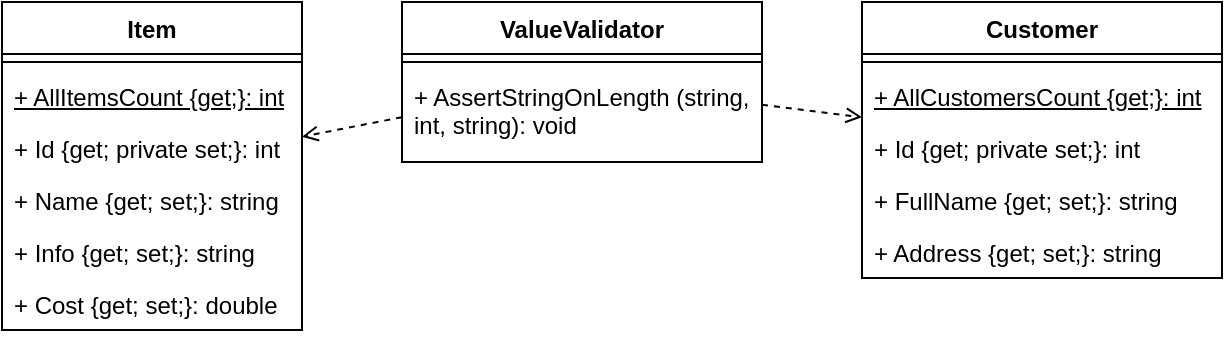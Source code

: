 <mxfile version="24.7.14">
  <diagram name="Страница — 1" id="cyyqTEQfqlTlpgTbPCYP">
    <mxGraphModel dx="819" dy="455" grid="1" gridSize="10" guides="1" tooltips="1" connect="1" arrows="1" fold="1" page="1" pageScale="1" pageWidth="827" pageHeight="1169" math="0" shadow="0">
      <root>
        <mxCell id="0" />
        <mxCell id="1" parent="0" />
        <mxCell id="aCuDsNtKosJYIBM2p1oK-1" value="Item" style="swimlane;fontStyle=1;align=center;verticalAlign=top;childLayout=stackLayout;horizontal=1;startSize=26;horizontalStack=0;resizeParent=1;resizeParentMax=0;resizeLast=0;collapsible=1;marginBottom=0;whiteSpace=wrap;html=1;" vertex="1" parent="1">
          <mxGeometry x="80" y="40" width="150" height="164" as="geometry">
            <mxRectangle x="190" y="80" width="100" height="30" as="alternateBounds" />
          </mxGeometry>
        </mxCell>
        <mxCell id="aCuDsNtKosJYIBM2p1oK-3" value="" style="line;strokeWidth=1;fillColor=none;align=left;verticalAlign=middle;spacingTop=-1;spacingLeft=3;spacingRight=3;rotatable=0;labelPosition=right;points=[];portConstraint=eastwest;strokeColor=inherit;" vertex="1" parent="aCuDsNtKosJYIBM2p1oK-1">
          <mxGeometry y="26" width="150" height="8" as="geometry" />
        </mxCell>
        <mxCell id="aCuDsNtKosJYIBM2p1oK-4" value="&lt;u&gt;+ AllItemsCount {get;}: int&lt;/u&gt;" style="text;strokeColor=none;fillColor=none;align=left;verticalAlign=top;spacingLeft=4;spacingRight=4;overflow=hidden;rotatable=0;points=[[0,0.5],[1,0.5]];portConstraint=eastwest;whiteSpace=wrap;html=1;" vertex="1" parent="aCuDsNtKosJYIBM2p1oK-1">
          <mxGeometry y="34" width="150" height="26" as="geometry" />
        </mxCell>
        <mxCell id="aCuDsNtKosJYIBM2p1oK-12" value="+ Id {get; private set;}: int" style="text;strokeColor=none;fillColor=none;align=left;verticalAlign=top;spacingLeft=4;spacingRight=4;overflow=hidden;rotatable=0;points=[[0,0.5],[1,0.5]];portConstraint=eastwest;whiteSpace=wrap;html=1;" vertex="1" parent="aCuDsNtKosJYIBM2p1oK-1">
          <mxGeometry y="60" width="150" height="26" as="geometry" />
        </mxCell>
        <mxCell id="aCuDsNtKosJYIBM2p1oK-11" value="+ Name {get; set;}: string" style="text;strokeColor=none;fillColor=none;align=left;verticalAlign=top;spacingLeft=4;spacingRight=4;overflow=hidden;rotatable=0;points=[[0,0.5],[1,0.5]];portConstraint=eastwest;whiteSpace=wrap;html=1;" vertex="1" parent="aCuDsNtKosJYIBM2p1oK-1">
          <mxGeometry y="86" width="150" height="26" as="geometry" />
        </mxCell>
        <mxCell id="aCuDsNtKosJYIBM2p1oK-10" value="+ Info {get; set;}: string" style="text;strokeColor=none;fillColor=none;align=left;verticalAlign=top;spacingLeft=4;spacingRight=4;overflow=hidden;rotatable=0;points=[[0,0.5],[1,0.5]];portConstraint=eastwest;whiteSpace=wrap;html=1;" vertex="1" parent="aCuDsNtKosJYIBM2p1oK-1">
          <mxGeometry y="112" width="150" height="26" as="geometry" />
        </mxCell>
        <mxCell id="aCuDsNtKosJYIBM2p1oK-9" value="+ Cost {get; set;}: double" style="text;strokeColor=none;fillColor=none;align=left;verticalAlign=top;spacingLeft=4;spacingRight=4;overflow=hidden;rotatable=0;points=[[0,0.5],[1,0.5]];portConstraint=eastwest;whiteSpace=wrap;html=1;" vertex="1" parent="aCuDsNtKosJYIBM2p1oK-1">
          <mxGeometry y="138" width="150" height="26" as="geometry" />
        </mxCell>
        <mxCell id="aCuDsNtKosJYIBM2p1oK-13" value="Customer" style="swimlane;fontStyle=1;align=center;verticalAlign=top;childLayout=stackLayout;horizontal=1;startSize=26;horizontalStack=0;resizeParent=1;resizeParentMax=0;resizeLast=0;collapsible=1;marginBottom=0;whiteSpace=wrap;html=1;" vertex="1" parent="1">
          <mxGeometry x="510" y="40" width="180" height="138" as="geometry">
            <mxRectangle x="190" y="80" width="100" height="30" as="alternateBounds" />
          </mxGeometry>
        </mxCell>
        <mxCell id="aCuDsNtKosJYIBM2p1oK-14" value="" style="line;strokeWidth=1;fillColor=none;align=left;verticalAlign=middle;spacingTop=-1;spacingLeft=3;spacingRight=3;rotatable=0;labelPosition=right;points=[];portConstraint=eastwest;strokeColor=inherit;" vertex="1" parent="aCuDsNtKosJYIBM2p1oK-13">
          <mxGeometry y="26" width="180" height="8" as="geometry" />
        </mxCell>
        <mxCell id="aCuDsNtKosJYIBM2p1oK-15" value="&lt;u&gt;+ AllCustomersCount {get;}: int&lt;/u&gt;" style="text;strokeColor=none;fillColor=none;align=left;verticalAlign=top;spacingLeft=4;spacingRight=4;overflow=hidden;rotatable=0;points=[[0,0.5],[1,0.5]];portConstraint=eastwest;whiteSpace=wrap;html=1;" vertex="1" parent="aCuDsNtKosJYIBM2p1oK-13">
          <mxGeometry y="34" width="180" height="26" as="geometry" />
        </mxCell>
        <mxCell id="aCuDsNtKosJYIBM2p1oK-16" value="+ Id {get; private set;}: int" style="text;strokeColor=none;fillColor=none;align=left;verticalAlign=top;spacingLeft=4;spacingRight=4;overflow=hidden;rotatable=0;points=[[0,0.5],[1,0.5]];portConstraint=eastwest;whiteSpace=wrap;html=1;" vertex="1" parent="aCuDsNtKosJYIBM2p1oK-13">
          <mxGeometry y="60" width="180" height="26" as="geometry" />
        </mxCell>
        <mxCell id="aCuDsNtKosJYIBM2p1oK-17" value="+ FullName {get; set;}: string" style="text;strokeColor=none;fillColor=none;align=left;verticalAlign=top;spacingLeft=4;spacingRight=4;overflow=hidden;rotatable=0;points=[[0,0.5],[1,0.5]];portConstraint=eastwest;whiteSpace=wrap;html=1;" vertex="1" parent="aCuDsNtKosJYIBM2p1oK-13">
          <mxGeometry y="86" width="180" height="26" as="geometry" />
        </mxCell>
        <mxCell id="aCuDsNtKosJYIBM2p1oK-18" value="+ Address {get; set;}: string" style="text;strokeColor=none;fillColor=none;align=left;verticalAlign=top;spacingLeft=4;spacingRight=4;overflow=hidden;rotatable=0;points=[[0,0.5],[1,0.5]];portConstraint=eastwest;whiteSpace=wrap;html=1;" vertex="1" parent="aCuDsNtKosJYIBM2p1oK-13">
          <mxGeometry y="112" width="180" height="26" as="geometry" />
        </mxCell>
        <mxCell id="aCuDsNtKosJYIBM2p1oK-20" value="ValueValidator" style="swimlane;fontStyle=1;align=center;verticalAlign=top;childLayout=stackLayout;horizontal=1;startSize=26;horizontalStack=0;resizeParent=1;resizeParentMax=0;resizeLast=0;collapsible=1;marginBottom=0;whiteSpace=wrap;html=1;" vertex="1" parent="1">
          <mxGeometry x="280" y="40" width="180" height="80" as="geometry">
            <mxRectangle x="190" y="80" width="100" height="30" as="alternateBounds" />
          </mxGeometry>
        </mxCell>
        <mxCell id="aCuDsNtKosJYIBM2p1oK-21" value="" style="line;strokeWidth=1;fillColor=none;align=left;verticalAlign=middle;spacingTop=-1;spacingLeft=3;spacingRight=3;rotatable=0;labelPosition=right;points=[];portConstraint=eastwest;strokeColor=inherit;" vertex="1" parent="aCuDsNtKosJYIBM2p1oK-20">
          <mxGeometry y="26" width="180" height="8" as="geometry" />
        </mxCell>
        <mxCell id="aCuDsNtKosJYIBM2p1oK-25" value="+ AssertStringOnLength (string, int, string): void" style="text;strokeColor=none;fillColor=none;align=left;verticalAlign=top;spacingLeft=4;spacingRight=4;overflow=hidden;rotatable=0;points=[[0,0.5],[1,0.5]];portConstraint=eastwest;whiteSpace=wrap;html=1;" vertex="1" parent="aCuDsNtKosJYIBM2p1oK-20">
          <mxGeometry y="34" width="180" height="46" as="geometry" />
        </mxCell>
        <mxCell id="aCuDsNtKosJYIBM2p1oK-26" value="" style="endArrow=open;html=1;rounded=0;dashed=1;endFill=0;" edge="1" parent="1" source="aCuDsNtKosJYIBM2p1oK-20" target="aCuDsNtKosJYIBM2p1oK-1">
          <mxGeometry width="50" height="50" relative="1" as="geometry">
            <mxPoint x="290" y="270" as="sourcePoint" />
            <mxPoint x="340" y="220" as="targetPoint" />
          </mxGeometry>
        </mxCell>
        <mxCell id="aCuDsNtKosJYIBM2p1oK-27" value="" style="endArrow=open;html=1;rounded=0;dashed=1;endFill=0;" edge="1" parent="1" source="aCuDsNtKosJYIBM2p1oK-20" target="aCuDsNtKosJYIBM2p1oK-13">
          <mxGeometry width="50" height="50" relative="1" as="geometry">
            <mxPoint x="300" y="280" as="sourcePoint" />
            <mxPoint x="350" y="230" as="targetPoint" />
          </mxGeometry>
        </mxCell>
      </root>
    </mxGraphModel>
  </diagram>
</mxfile>
